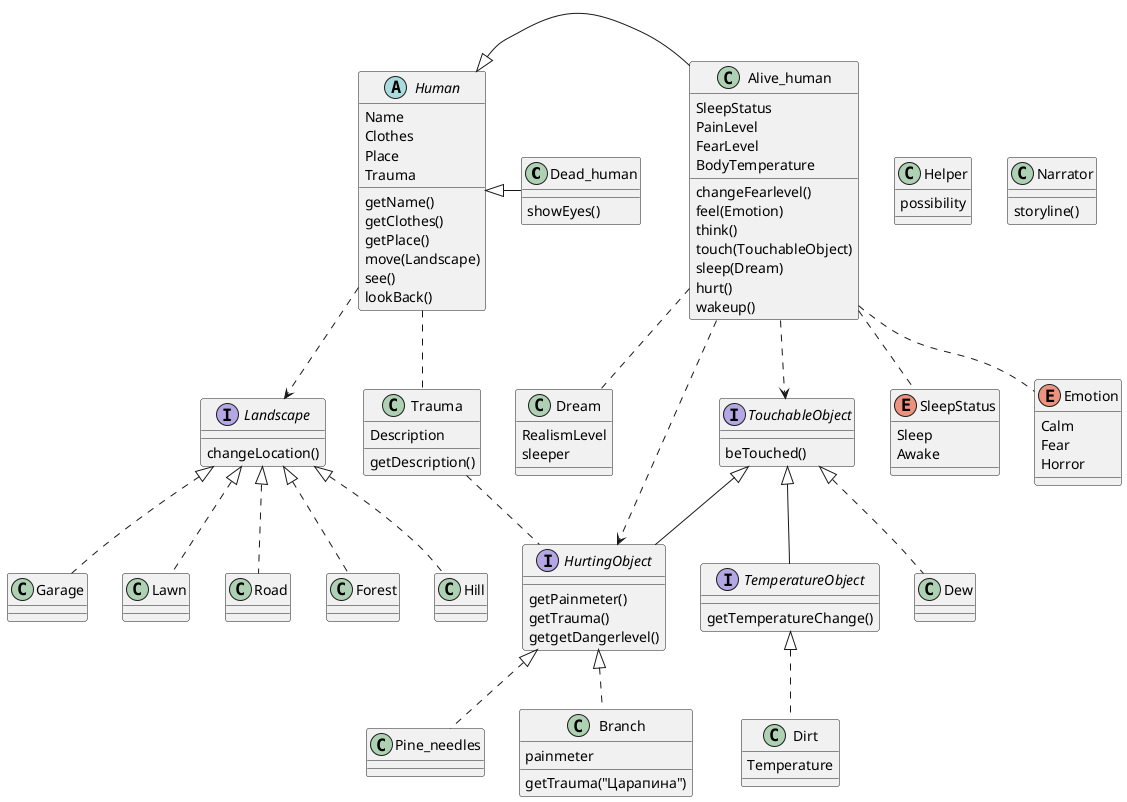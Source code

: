 @startuml
'https://plantuml.com/class-diagram

class Dead_human {


showEyes()

}
class Dream{
RealismLevel
sleeper
}

abstract class Human {
Name
Clothes
Place
Trauma

getName()
getClothes()
getPlace()
move(Landscape)
see()
lookBack()
}

class Trauma{
   Description
   getDescription()
}

class Helper{
possibility
}

Human <|- Alive_human
Human <|- Dead_human


Alive_human .. Dream
Alive_human ..> TouchableObject
Alive_human ..> HurtingObject
TouchableObject <|-- HurtingObject
TouchableObject <|-- TemperatureObject

Human ..> Landscape

TouchableObject <|.. Dew
TemperatureObject <|.. Dirt
HurtingObject <|.. Pine_needles
HurtingObject <|.. Branch
Landscape <|.. Garage
Landscape <|.. Lawn
Landscape <|.. Road
Landscape <|.. Forest
Landscape <|.. Hill
Alive_human .. SleepStatus
Alive_human .. Emotion
Human .. Trauma
Trauma .. HurtingObject

class Alive_human {
SleepStatus
PainLevel
FearLevel
BodyTemperature

changeFearlevel()
feel(Emotion)
think()
touch(TouchableObject)
sleep(Dream)
hurt()
wakeup()
}

class Narrator{
storyline()
}


interface TouchableObject {
beTouched()
}

interface TemperatureObject{
getTemperatureChange()
}

interface HurtingObject {
getPainmeter()
getTrauma()
getgetDangerlevel()
}
class Branch{
painmeter
getTrauma("Царапина")
}

interface Landscape {
changeLocation()
}

enum SleepStatus {
Sleep
Awake
}

enum Emotion {
Calm
Fear
Horror
}

class Dirt {
Temperature
}

@enduml